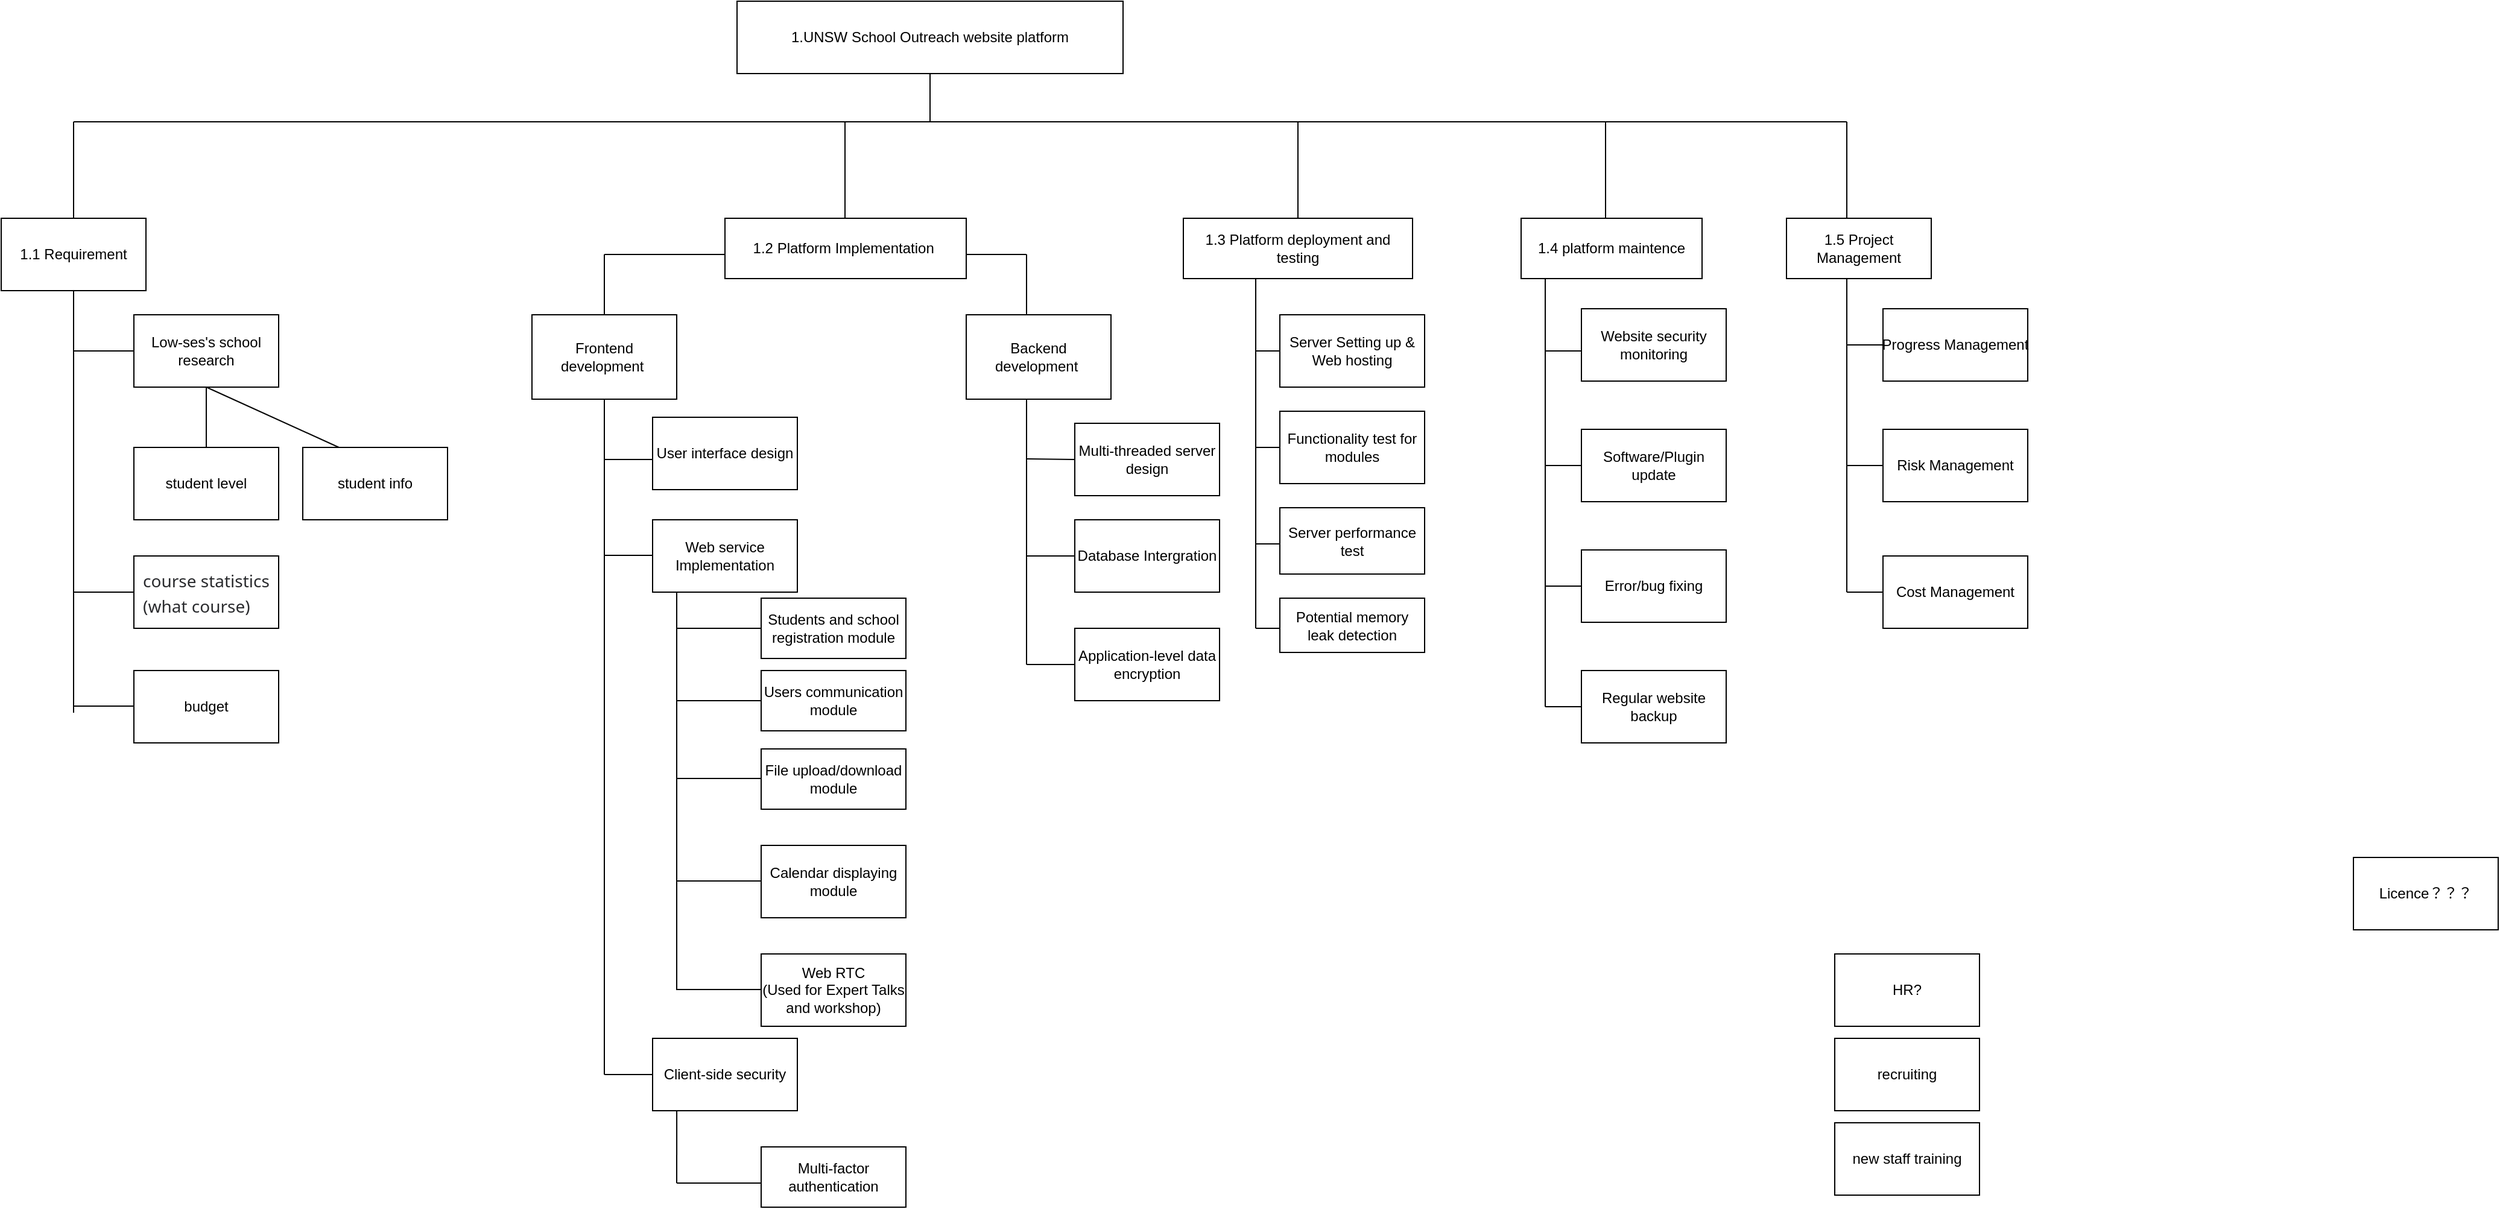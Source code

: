 <mxfile version="21.0.6" type="device"><diagram name="第 1 页" id="w4nw6k4hm1UZflJBr8yC"><mxGraphModel dx="2261" dy="788" grid="1" gridSize="10" guides="1" tooltips="1" connect="1" arrows="1" fold="1" page="1" pageScale="1" pageWidth="827" pageHeight="1169" math="0" shadow="0"><root><mxCell id="0"/><mxCell id="1" parent="0"/><mxCell id="eViIHcZ6abf0IHY1hrpf-1" value="1.UNSW School Outreach website platform" style="rounded=0;whiteSpace=wrap;html=1;" parent="1" vertex="1"><mxGeometry x="160" y="20" width="320" height="60" as="geometry"/></mxCell><mxCell id="eViIHcZ6abf0IHY1hrpf-2" value="Low-ses's school research" style="rounded=0;whiteSpace=wrap;html=1;" parent="1" vertex="1"><mxGeometry x="-340" y="280" width="120" height="60" as="geometry"/></mxCell><mxCell id="eViIHcZ6abf0IHY1hrpf-3" value="1.1 Requirement" style="rounded=0;whiteSpace=wrap;html=1;" parent="1" vertex="1"><mxGeometry x="-450" y="200" width="120" height="60" as="geometry"/></mxCell><mxCell id="eViIHcZ6abf0IHY1hrpf-4" value="" style="endArrow=none;html=1;rounded=0;exitX=0.5;exitY=1;exitDx=0;exitDy=0;" parent="1" source="eViIHcZ6abf0IHY1hrpf-3" edge="1"><mxGeometry width="50" height="50" relative="1" as="geometry"><mxPoint x="-20" y="480" as="sourcePoint"/><mxPoint x="-390" y="610" as="targetPoint"/></mxGeometry></mxCell><mxCell id="eViIHcZ6abf0IHY1hrpf-6" value="student level" style="rounded=0;whiteSpace=wrap;html=1;" parent="1" vertex="1"><mxGeometry x="-340" y="390" width="120" height="60" as="geometry"/></mxCell><mxCell id="eViIHcZ6abf0IHY1hrpf-7" value="&lt;ul style=&quot;box-sizing: border-box; margin: 0px; padding: 0px; color: rgb(42, 43, 46); font-family: &amp;quot;PingFang SC&amp;quot;, &amp;quot;Segoe UI&amp;quot;, Arial, &amp;quot;Microsoft YaHei&amp;quot;, 微软雅黑, 宋体, &amp;quot;Malgun Gothic&amp;quot;, sans-serif; font-size: 14px; text-align: start; background-color: rgb(255, 255, 255);&quot;&gt;&lt;li style=&quot;box-sizing: border-box; margin: 0px; padding: 0px; list-style: none;&quot;&gt;&lt;p style=&quot;box-sizing: border-box; margin: 0px 0px 2px; padding: 0px; line-height: 21px; display: inline; font-size: var(--main-font-size);&quot; class=&quot;src grammarSection&quot; data-group=&quot;1-1&quot;&gt;course statistics&lt;/p&gt;&lt;/li&gt;&lt;li style=&quot;box-sizing: border-box; margin: 0px; padding: 0px; list-style: none;&quot;&gt;&lt;p style=&quot;box-sizing: border-box; margin: 0px 0px 2px; padding: 0px; line-height: 21px; display: inline; font-size: var(--main-font-size);&quot; class=&quot;src grammarSection&quot; data-group=&quot;1-1&quot;&gt;(what course)&lt;/p&gt;&lt;/li&gt;&lt;/ul&gt;" style="rounded=0;whiteSpace=wrap;html=1;" parent="1" vertex="1"><mxGeometry x="-340" y="480" width="120" height="60" as="geometry"/></mxCell><mxCell id="eViIHcZ6abf0IHY1hrpf-8" value="1.2 Platform Implementation&amp;nbsp;" style="rounded=0;whiteSpace=wrap;html=1;" parent="1" vertex="1"><mxGeometry x="150" y="200" width="200" height="50" as="geometry"/></mxCell><mxCell id="eViIHcZ6abf0IHY1hrpf-9" value="User interface design" style="rounded=0;whiteSpace=wrap;html=1;" parent="1" vertex="1"><mxGeometry x="90" y="365" width="120" height="60" as="geometry"/></mxCell><mxCell id="eViIHcZ6abf0IHY1hrpf-10" value="Frontend development&amp;nbsp;" style="rounded=0;whiteSpace=wrap;html=1;" parent="1" vertex="1"><mxGeometry x="-10" y="280" width="120" height="70" as="geometry"/></mxCell><mxCell id="eViIHcZ6abf0IHY1hrpf-11" value="1.4 platform maintence" style="rounded=0;whiteSpace=wrap;html=1;" parent="1" vertex="1"><mxGeometry x="810" y="200" width="150" height="50" as="geometry"/></mxCell><mxCell id="eViIHcZ6abf0IHY1hrpf-12" value="Regular website backup" style="rounded=0;whiteSpace=wrap;html=1;" parent="1" vertex="1"><mxGeometry x="860" y="575" width="120" height="60" as="geometry"/></mxCell><mxCell id="eViIHcZ6abf0IHY1hrpf-13" value="Error/bug fixing" style="rounded=0;whiteSpace=wrap;html=1;" parent="1" vertex="1"><mxGeometry x="860" y="475" width="120" height="60" as="geometry"/></mxCell><mxCell id="eViIHcZ6abf0IHY1hrpf-14" value="Software/Plugin update" style="rounded=0;whiteSpace=wrap;html=1;" parent="1" vertex="1"><mxGeometry x="860" y="375" width="120" height="60" as="geometry"/></mxCell><mxCell id="eViIHcZ6abf0IHY1hrpf-15" value="Website security monitoring" style="rounded=0;whiteSpace=wrap;html=1;" parent="1" vertex="1"><mxGeometry x="860" y="275" width="120" height="60" as="geometry"/></mxCell><mxCell id="eViIHcZ6abf0IHY1hrpf-16" value="Cost Management" style="rounded=0;whiteSpace=wrap;html=1;" parent="1" vertex="1"><mxGeometry x="1110" y="480" width="120" height="60" as="geometry"/></mxCell><mxCell id="eViIHcZ6abf0IHY1hrpf-18" value="Licence？？？" style="rounded=0;whiteSpace=wrap;html=1;" parent="1" vertex="1"><mxGeometry x="1500" y="730" width="120" height="60" as="geometry"/></mxCell><mxCell id="eViIHcZ6abf0IHY1hrpf-21" value="1.5 Project Management" style="rounded=0;whiteSpace=wrap;html=1;" parent="1" vertex="1"><mxGeometry x="1030" y="200" width="120" height="50" as="geometry"/></mxCell><mxCell id="eViIHcZ6abf0IHY1hrpf-25" value="1.3 Platform deployment and testing" style="rounded=0;whiteSpace=wrap;html=1;" parent="1" vertex="1"><mxGeometry x="530" y="200" width="190" height="50" as="geometry"/></mxCell><mxCell id="eViIHcZ6abf0IHY1hrpf-26" value="Web service Implementation" style="rounded=0;whiteSpace=wrap;html=1;" parent="1" vertex="1"><mxGeometry x="90" y="450" width="120" height="60" as="geometry"/></mxCell><mxCell id="eViIHcZ6abf0IHY1hrpf-27" value="Students and school registration module" style="rounded=0;whiteSpace=wrap;html=1;" parent="1" vertex="1"><mxGeometry x="180" y="515" width="120" height="50" as="geometry"/></mxCell><mxCell id="eViIHcZ6abf0IHY1hrpf-28" value="Calendar displaying module" style="rounded=0;whiteSpace=wrap;html=1;" parent="1" vertex="1"><mxGeometry x="180" y="720" width="120" height="60" as="geometry"/></mxCell><mxCell id="eViIHcZ6abf0IHY1hrpf-29" value="Users communication module" style="rounded=0;whiteSpace=wrap;html=1;" parent="1" vertex="1"><mxGeometry x="180" y="575" width="120" height="50" as="geometry"/></mxCell><mxCell id="eViIHcZ6abf0IHY1hrpf-30" value="File upload/download module" style="rounded=0;whiteSpace=wrap;html=1;fontSize=12;" parent="1" vertex="1"><mxGeometry x="180" y="640" width="120" height="50" as="geometry"/></mxCell><mxCell id="eViIHcZ6abf0IHY1hrpf-32" value="" style="endArrow=none;html=1;rounded=0;" parent="1" edge="1"><mxGeometry width="50" height="50" relative="1" as="geometry"><mxPoint x="110" y="840" as="sourcePoint"/><mxPoint x="110" y="510" as="targetPoint"/></mxGeometry></mxCell><mxCell id="eViIHcZ6abf0IHY1hrpf-40" value="Server Setting up &amp;amp; Web hosting" style="rounded=0;whiteSpace=wrap;html=1;" parent="1" vertex="1"><mxGeometry x="610" y="280" width="120" height="60" as="geometry"/></mxCell><mxCell id="eViIHcZ6abf0IHY1hrpf-41" value="Functionality&amp;nbsp;test for modules" style="rounded=0;whiteSpace=wrap;html=1;" parent="1" vertex="1"><mxGeometry x="610" y="360" width="120" height="60" as="geometry"/></mxCell><mxCell id="eViIHcZ6abf0IHY1hrpf-44" value="" style="endArrow=none;html=1;rounded=0;exitX=0.5;exitY=1;exitDx=0;exitDy=0;entryX=0.5;entryY=0;entryDx=0;entryDy=0;" parent="1" source="eViIHcZ6abf0IHY1hrpf-2" target="eViIHcZ6abf0IHY1hrpf-6" edge="1"><mxGeometry width="50" height="50" relative="1" as="geometry"><mxPoint x="233" y="535" as="sourcePoint"/><mxPoint x="283" y="485" as="targetPoint"/></mxGeometry></mxCell><mxCell id="Je9rfEAgQuhltSfX3baJ-1" value="&lt;div&gt;Web RTC&lt;/div&gt;&lt;div&gt;(Used for Expert Talks and workshop)&lt;/div&gt;" style="rounded=0;whiteSpace=wrap;html=1;" parent="1" vertex="1"><mxGeometry x="180" y="810" width="120" height="60" as="geometry"/></mxCell><mxCell id="O0S-2YSbFnpRuIiF4N0o-1" value="new staff training" style="rounded=0;whiteSpace=wrap;html=1;" parent="1" vertex="1"><mxGeometry x="1070" y="950" width="120" height="60" as="geometry"/></mxCell><mxCell id="O0S-2YSbFnpRuIiF4N0o-2" value="recruiting" style="rounded=0;whiteSpace=wrap;html=1;" parent="1" vertex="1"><mxGeometry x="1070" y="880" width="120" height="60" as="geometry"/></mxCell><mxCell id="O0S-2YSbFnpRuIiF4N0o-3" value="HR?" style="rounded=0;whiteSpace=wrap;html=1;" parent="1" vertex="1"><mxGeometry x="1070" y="810" width="120" height="60" as="geometry"/></mxCell><mxCell id="O0S-2YSbFnpRuIiF4N0o-10" value="" style="endArrow=none;html=1;rounded=0;" parent="1" target="eViIHcZ6abf0IHY1hrpf-25" edge="1"><mxGeometry width="50" height="50" relative="1" as="geometry"><mxPoint x="625" y="120" as="sourcePoint"/><mxPoint x="210" y="410" as="targetPoint"/></mxGeometry></mxCell><mxCell id="O0S-2YSbFnpRuIiF4N0o-13" value="" style="endArrow=none;html=1;rounded=0;" parent="1" edge="1"><mxGeometry width="50" height="50" relative="1" as="geometry"><mxPoint x="50" y="350" as="sourcePoint"/><mxPoint x="50" y="910" as="targetPoint"/></mxGeometry></mxCell><mxCell id="O0S-2YSbFnpRuIiF4N0o-14" value="student info" style="rounded=0;whiteSpace=wrap;html=1;" parent="1" vertex="1"><mxGeometry x="-200" y="390" width="120" height="60" as="geometry"/></mxCell><mxCell id="O0S-2YSbFnpRuIiF4N0o-17" value="" style="endArrow=none;html=1;rounded=0;exitX=0.5;exitY=1;exitDx=0;exitDy=0;entryX=0.25;entryY=0;entryDx=0;entryDy=0;" parent="1" source="eViIHcZ6abf0IHY1hrpf-2" target="O0S-2YSbFnpRuIiF4N0o-14" edge="1"><mxGeometry width="50" height="50" relative="1" as="geometry"><mxPoint x="10" y="600" as="sourcePoint"/><mxPoint x="60" y="550" as="targetPoint"/></mxGeometry></mxCell><mxCell id="O0S-2YSbFnpRuIiF4N0o-22" value="" style="endArrow=none;html=1;rounded=0;" parent="1" edge="1"><mxGeometry width="50" height="50" relative="1" as="geometry"><mxPoint x="830" y="605" as="sourcePoint"/><mxPoint x="830" y="250" as="targetPoint"/></mxGeometry></mxCell><mxCell id="O0S-2YSbFnpRuIiF4N0o-31" value="budget" style="rounded=0;whiteSpace=wrap;html=1;" parent="1" vertex="1"><mxGeometry x="-340" y="575" width="120" height="60" as="geometry"/></mxCell><mxCell id="wt00amsAr9riYc8nZ6nZ-1" value="" style="endArrow=none;html=1;rounded=0;" parent="1" edge="1"><mxGeometry width="50" height="50" relative="1" as="geometry"><mxPoint x="590" y="540" as="sourcePoint"/><mxPoint x="590" y="250" as="targetPoint"/></mxGeometry></mxCell><mxCell id="nrC_BhefIa64vhAheZUu-1" value="" style="endArrow=none;html=1;rounded=0;" edge="1" parent="1"><mxGeometry width="50" height="50" relative="1" as="geometry"><mxPoint x="50" y="400" as="sourcePoint"/><mxPoint x="90" y="400" as="targetPoint"/></mxGeometry></mxCell><mxCell id="nrC_BhefIa64vhAheZUu-2" value="" style="endArrow=none;html=1;rounded=0;" edge="1" parent="1"><mxGeometry width="50" height="50" relative="1" as="geometry"><mxPoint x="50" y="479.5" as="sourcePoint"/><mxPoint x="90" y="479.5" as="targetPoint"/></mxGeometry></mxCell><mxCell id="eViIHcZ6abf0IHY1hrpf-19" value="Risk&amp;nbsp;Management" style="rounded=0;whiteSpace=wrap;html=1;" parent="1" vertex="1"><mxGeometry x="1110" y="375" width="120" height="60" as="geometry"/></mxCell><mxCell id="eViIHcZ6abf0IHY1hrpf-20" value="Progress&amp;nbsp;Management" style="rounded=0;whiteSpace=wrap;html=1;" parent="1" vertex="1"><mxGeometry x="1110" y="275" width="120" height="60" as="geometry"/></mxCell><mxCell id="nrC_BhefIa64vhAheZUu-7" style="edgeStyle=orthogonalEdgeStyle;rounded=0;orthogonalLoop=1;jettySize=auto;html=1;exitX=0.5;exitY=1;exitDx=0;exitDy=0;" edge="1" parent="1" source="eViIHcZ6abf0IHY1hrpf-29" target="eViIHcZ6abf0IHY1hrpf-29"><mxGeometry relative="1" as="geometry"/></mxCell><mxCell id="nrC_BhefIa64vhAheZUu-8" value="Backend development&amp;nbsp;" style="rounded=0;whiteSpace=wrap;html=1;direction=west;" vertex="1" parent="1"><mxGeometry x="350" y="280" width="120" height="70" as="geometry"/></mxCell><mxCell id="nrC_BhefIa64vhAheZUu-9" value="Client-side security" style="rounded=0;whiteSpace=wrap;html=1;" vertex="1" parent="1"><mxGeometry x="90" y="880" width="120" height="60" as="geometry"/></mxCell><mxCell id="nrC_BhefIa64vhAheZUu-10" value="" style="endArrow=none;html=1;rounded=0;entryX=0;entryY=0.5;entryDx=0;entryDy=0;" edge="1" parent="1" target="nrC_BhefIa64vhAheZUu-9"><mxGeometry width="50" height="50" relative="1" as="geometry"><mxPoint x="50" y="910" as="sourcePoint"/><mxPoint x="100" y="410" as="targetPoint"/></mxGeometry></mxCell><mxCell id="nrC_BhefIa64vhAheZUu-11" value=" Multi-factor authentication" style="rounded=0;whiteSpace=wrap;html=1;" vertex="1" parent="1"><mxGeometry x="180" y="970" width="120" height="50" as="geometry"/></mxCell><mxCell id="nrC_BhefIa64vhAheZUu-12" value="" style="endArrow=none;html=1;rounded=0;entryX=0.167;entryY=1;entryDx=0;entryDy=0;entryPerimeter=0;" edge="1" parent="1" target="nrC_BhefIa64vhAheZUu-9"><mxGeometry width="50" height="50" relative="1" as="geometry"><mxPoint x="110" y="1000" as="sourcePoint"/><mxPoint x="120" y="1010" as="targetPoint"/></mxGeometry></mxCell><mxCell id="nrC_BhefIa64vhAheZUu-13" value="" style="endArrow=none;html=1;rounded=0;" edge="1" parent="1"><mxGeometry width="50" height="50" relative="1" as="geometry"><mxPoint x="110" y="1000" as="sourcePoint"/><mxPoint x="180" y="1000" as="targetPoint"/></mxGeometry></mxCell><mxCell id="nrC_BhefIa64vhAheZUu-15" value="" style="endArrow=none;html=1;rounded=0;" edge="1" parent="1"><mxGeometry width="50" height="50" relative="1" as="geometry"><mxPoint x="400" y="350" as="sourcePoint"/><mxPoint x="400" y="570" as="targetPoint"/></mxGeometry></mxCell><mxCell id="nrC_BhefIa64vhAheZUu-16" value="Multi-threaded server design" style="rounded=0;whiteSpace=wrap;html=1;" vertex="1" parent="1"><mxGeometry x="440" y="370" width="120" height="60" as="geometry"/></mxCell><mxCell id="nrC_BhefIa64vhAheZUu-17" value="" style="endArrow=none;html=1;rounded=0;entryX=0;entryY=0.5;entryDx=0;entryDy=0;" edge="1" parent="1" target="nrC_BhefIa64vhAheZUu-16"><mxGeometry width="50" height="50" relative="1" as="geometry"><mxPoint x="400" y="399.5" as="sourcePoint"/><mxPoint x="430" y="440" as="targetPoint"/></mxGeometry></mxCell><mxCell id="nrC_BhefIa64vhAheZUu-18" value="Database Intergration" style="rounded=0;whiteSpace=wrap;html=1;" vertex="1" parent="1"><mxGeometry x="440" y="450" width="120" height="60" as="geometry"/></mxCell><mxCell id="nrC_BhefIa64vhAheZUu-19" value="" style="endArrow=none;html=1;rounded=0;entryX=0;entryY=0.5;entryDx=0;entryDy=0;" edge="1" parent="1" target="nrC_BhefIa64vhAheZUu-18"><mxGeometry width="50" height="50" relative="1" as="geometry"><mxPoint x="400" y="480" as="sourcePoint"/><mxPoint x="450" y="409.5" as="targetPoint"/></mxGeometry></mxCell><mxCell id="nrC_BhefIa64vhAheZUu-20" value="Application-level data encryption" style="rounded=0;whiteSpace=wrap;html=1;" vertex="1" parent="1"><mxGeometry x="440" y="540" width="120" height="60" as="geometry"/></mxCell><mxCell id="nrC_BhefIa64vhAheZUu-21" value="" style="endArrow=none;html=1;rounded=0;entryX=0;entryY=0.5;entryDx=0;entryDy=0;" edge="1" parent="1" target="nrC_BhefIa64vhAheZUu-20"><mxGeometry width="50" height="50" relative="1" as="geometry"><mxPoint x="400" y="570" as="sourcePoint"/><mxPoint x="450" y="409.5" as="targetPoint"/></mxGeometry></mxCell><mxCell id="nrC_BhefIa64vhAheZUu-23" value="" style="endArrow=none;html=1;rounded=0;entryX=0;entryY=0.5;entryDx=0;entryDy=0;" edge="1" parent="1" target="eViIHcZ6abf0IHY1hrpf-40"><mxGeometry width="50" height="50" relative="1" as="geometry"><mxPoint x="590" y="310" as="sourcePoint"/><mxPoint x="700" y="420" as="targetPoint"/></mxGeometry></mxCell><mxCell id="nrC_BhefIa64vhAheZUu-24" value="" style="endArrow=none;html=1;rounded=0;entryX=0;entryY=0.5;entryDx=0;entryDy=0;" edge="1" parent="1" target="eViIHcZ6abf0IHY1hrpf-41"><mxGeometry width="50" height="50" relative="1" as="geometry"><mxPoint x="590" y="390" as="sourcePoint"/><mxPoint x="620" y="320" as="targetPoint"/></mxGeometry></mxCell><mxCell id="nrC_BhefIa64vhAheZUu-25" value="Server performance test" style="rounded=0;whiteSpace=wrap;html=1;" vertex="1" parent="1"><mxGeometry x="610" y="440" width="120" height="55" as="geometry"/></mxCell><mxCell id="nrC_BhefIa64vhAheZUu-26" value="" style="endArrow=none;html=1;rounded=0;" edge="1" parent="1"><mxGeometry width="50" height="50" relative="1" as="geometry"><mxPoint x="590" y="470" as="sourcePoint"/><mxPoint x="610" y="470" as="targetPoint"/></mxGeometry></mxCell><mxCell id="nrC_BhefIa64vhAheZUu-27" value="Potential memory leak detection" style="rounded=0;whiteSpace=wrap;html=1;" vertex="1" parent="1"><mxGeometry x="610" y="515" width="120" height="45" as="geometry"/></mxCell><mxCell id="nrC_BhefIa64vhAheZUu-28" value="" style="endArrow=none;html=1;rounded=0;" edge="1" parent="1"><mxGeometry width="50" height="50" relative="1" as="geometry"><mxPoint x="590" y="540" as="sourcePoint"/><mxPoint x="610" y="540" as="targetPoint"/></mxGeometry></mxCell><mxCell id="nrC_BhefIa64vhAheZUu-29" value="" style="endArrow=none;html=1;rounded=0;" edge="1" parent="1"><mxGeometry width="50" height="50" relative="1" as="geometry"><mxPoint x="320" y="120" as="sourcePoint"/><mxPoint x="320" y="80" as="targetPoint"/></mxGeometry></mxCell><mxCell id="nrC_BhefIa64vhAheZUu-30" value="" style="endArrow=none;html=1;rounded=0;" edge="1" parent="1"><mxGeometry width="50" height="50" relative="1" as="geometry"><mxPoint x="-390" y="120" as="sourcePoint"/><mxPoint x="1080" y="120" as="targetPoint"/></mxGeometry></mxCell><mxCell id="nrC_BhefIa64vhAheZUu-31" value="" style="endArrow=none;html=1;rounded=0;" edge="1" parent="1"><mxGeometry width="50" height="50" relative="1" as="geometry"><mxPoint x="880" y="200" as="sourcePoint"/><mxPoint x="880" y="120" as="targetPoint"/></mxGeometry></mxCell><mxCell id="nrC_BhefIa64vhAheZUu-32" value="" style="endArrow=none;html=1;rounded=0;" edge="1" parent="1"><mxGeometry width="50" height="50" relative="1" as="geometry"><mxPoint x="249.5" y="120" as="sourcePoint"/><mxPoint x="249.5" y="200" as="targetPoint"/></mxGeometry></mxCell><mxCell id="nrC_BhefIa64vhAheZUu-33" value="" style="endArrow=none;html=1;rounded=0;" edge="1" parent="1"><mxGeometry width="50" height="50" relative="1" as="geometry"><mxPoint x="350" y="230" as="sourcePoint"/><mxPoint x="400" y="230" as="targetPoint"/></mxGeometry></mxCell><mxCell id="nrC_BhefIa64vhAheZUu-34" value="" style="endArrow=none;html=1;rounded=0;" edge="1" parent="1"><mxGeometry width="50" height="50" relative="1" as="geometry"><mxPoint x="400" y="280" as="sourcePoint"/><mxPoint x="400" y="230" as="targetPoint"/></mxGeometry></mxCell><mxCell id="nrC_BhefIa64vhAheZUu-35" value="" style="endArrow=none;html=1;rounded=0;" edge="1" parent="1"><mxGeometry width="50" height="50" relative="1" as="geometry"><mxPoint x="50" y="280" as="sourcePoint"/><mxPoint x="50" y="230" as="targetPoint"/></mxGeometry></mxCell><mxCell id="nrC_BhefIa64vhAheZUu-36" value="" style="endArrow=none;html=1;rounded=0;" edge="1" parent="1"><mxGeometry width="50" height="50" relative="1" as="geometry"><mxPoint x="50" y="230" as="sourcePoint"/><mxPoint x="150" y="230" as="targetPoint"/></mxGeometry></mxCell><mxCell id="nrC_BhefIa64vhAheZUu-37" value="" style="endArrow=none;html=1;rounded=0;entryX=0;entryY=0.5;entryDx=0;entryDy=0;" edge="1" parent="1" target="eViIHcZ6abf0IHY1hrpf-27"><mxGeometry width="50" height="50" relative="1" as="geometry"><mxPoint x="110" y="540" as="sourcePoint"/><mxPoint x="450" y="490" as="targetPoint"/></mxGeometry></mxCell><mxCell id="nrC_BhefIa64vhAheZUu-38" value="" style="endArrow=none;html=1;rounded=0;entryX=0;entryY=0.5;entryDx=0;entryDy=0;" edge="1" parent="1"><mxGeometry width="50" height="50" relative="1" as="geometry"><mxPoint x="110" y="600" as="sourcePoint"/><mxPoint x="180" y="600" as="targetPoint"/></mxGeometry></mxCell><mxCell id="nrC_BhefIa64vhAheZUu-39" value="" style="endArrow=none;html=1;rounded=0;entryX=0;entryY=0.5;entryDx=0;entryDy=0;" edge="1" parent="1"><mxGeometry width="50" height="50" relative="1" as="geometry"><mxPoint x="110" y="664.5" as="sourcePoint"/><mxPoint x="180" y="664.5" as="targetPoint"/></mxGeometry></mxCell><mxCell id="nrC_BhefIa64vhAheZUu-40" value="" style="endArrow=none;html=1;rounded=0;entryX=0;entryY=0.5;entryDx=0;entryDy=0;" edge="1" parent="1"><mxGeometry width="50" height="50" relative="1" as="geometry"><mxPoint x="110" y="749.5" as="sourcePoint"/><mxPoint x="180" y="749.5" as="targetPoint"/></mxGeometry></mxCell><mxCell id="nrC_BhefIa64vhAheZUu-41" value="" style="endArrow=none;html=1;rounded=0;entryX=0;entryY=0.5;entryDx=0;entryDy=0;" edge="1" parent="1"><mxGeometry width="50" height="50" relative="1" as="geometry"><mxPoint x="110" y="839.5" as="sourcePoint"/><mxPoint x="180" y="839.5" as="targetPoint"/></mxGeometry></mxCell><mxCell id="nrC_BhefIa64vhAheZUu-43" value="" style="endArrow=none;html=1;rounded=0;entryX=0;entryY=0.583;entryDx=0;entryDy=0;entryPerimeter=0;" edge="1" parent="1" target="eViIHcZ6abf0IHY1hrpf-15"><mxGeometry width="50" height="50" relative="1" as="geometry"><mxPoint x="830" y="310" as="sourcePoint"/><mxPoint x="880" y="260" as="targetPoint"/></mxGeometry></mxCell><mxCell id="nrC_BhefIa64vhAheZUu-44" value="" style="endArrow=none;html=1;rounded=0;entryX=0;entryY=0.5;entryDx=0;entryDy=0;" edge="1" parent="1" target="eViIHcZ6abf0IHY1hrpf-14"><mxGeometry width="50" height="50" relative="1" as="geometry"><mxPoint x="830" y="405" as="sourcePoint"/><mxPoint x="870" y="320" as="targetPoint"/></mxGeometry></mxCell><mxCell id="nrC_BhefIa64vhAheZUu-45" value="" style="endArrow=none;html=1;rounded=0;entryX=0;entryY=0.5;entryDx=0;entryDy=0;" edge="1" parent="1" target="eViIHcZ6abf0IHY1hrpf-13"><mxGeometry width="50" height="50" relative="1" as="geometry"><mxPoint x="830" y="505" as="sourcePoint"/><mxPoint x="880" y="330" as="targetPoint"/></mxGeometry></mxCell><mxCell id="nrC_BhefIa64vhAheZUu-46" value="" style="endArrow=none;html=1;rounded=0;entryX=0;entryY=0.5;entryDx=0;entryDy=0;" edge="1" parent="1" target="eViIHcZ6abf0IHY1hrpf-12"><mxGeometry width="50" height="50" relative="1" as="geometry"><mxPoint x="830" y="605" as="sourcePoint"/><mxPoint x="890" y="340" as="targetPoint"/></mxGeometry></mxCell><mxCell id="nrC_BhefIa64vhAheZUu-47" value="" style="endArrow=none;html=1;rounded=0;" edge="1" parent="1"><mxGeometry width="50" height="50" relative="1" as="geometry"><mxPoint x="1080" y="200" as="sourcePoint"/><mxPoint x="1080" y="120" as="targetPoint"/></mxGeometry></mxCell><mxCell id="nrC_BhefIa64vhAheZUu-48" value="" style="endArrow=none;html=1;rounded=0;" edge="1" parent="1"><mxGeometry width="50" height="50" relative="1" as="geometry"><mxPoint x="1080" y="510" as="sourcePoint"/><mxPoint x="1080" y="250" as="targetPoint"/></mxGeometry></mxCell><mxCell id="nrC_BhefIa64vhAheZUu-49" value="" style="endArrow=none;html=1;rounded=0;exitX=0;exitY=0.5;exitDx=0;exitDy=0;" edge="1" parent="1" source="eViIHcZ6abf0IHY1hrpf-20"><mxGeometry width="50" height="50" relative="1" as="geometry"><mxPoint x="840" y="320" as="sourcePoint"/><mxPoint x="1080" y="305" as="targetPoint"/></mxGeometry></mxCell><mxCell id="nrC_BhefIa64vhAheZUu-50" value="" style="endArrow=none;html=1;rounded=0;exitX=0;exitY=0.5;exitDx=0;exitDy=0;" edge="1" parent="1" source="eViIHcZ6abf0IHY1hrpf-19"><mxGeometry width="50" height="50" relative="1" as="geometry"><mxPoint x="1120" y="315" as="sourcePoint"/><mxPoint x="1080" y="405" as="targetPoint"/></mxGeometry></mxCell><mxCell id="nrC_BhefIa64vhAheZUu-51" value="" style="endArrow=none;html=1;rounded=0;exitX=0;exitY=0.5;exitDx=0;exitDy=0;" edge="1" parent="1" source="eViIHcZ6abf0IHY1hrpf-16"><mxGeometry width="50" height="50" relative="1" as="geometry"><mxPoint x="1130" y="325" as="sourcePoint"/><mxPoint x="1080" y="510" as="targetPoint"/></mxGeometry></mxCell><mxCell id="nrC_BhefIa64vhAheZUu-52" value="" style="endArrow=none;html=1;rounded=0;entryX=0.5;entryY=0;entryDx=0;entryDy=0;" edge="1" parent="1" target="eViIHcZ6abf0IHY1hrpf-3"><mxGeometry width="50" height="50" relative="1" as="geometry"><mxPoint x="-390" y="120" as="sourcePoint"/><mxPoint x="-400" y="500" as="targetPoint"/></mxGeometry></mxCell><mxCell id="nrC_BhefIa64vhAheZUu-53" value="" style="endArrow=none;html=1;rounded=0;entryX=0;entryY=0.5;entryDx=0;entryDy=0;" edge="1" parent="1" target="eViIHcZ6abf0IHY1hrpf-2"><mxGeometry width="50" height="50" relative="1" as="geometry"><mxPoint x="-390" y="310" as="sourcePoint"/><mxPoint x="100" y="410" as="targetPoint"/></mxGeometry></mxCell><mxCell id="nrC_BhefIa64vhAheZUu-54" value="" style="endArrow=none;html=1;rounded=0;entryX=0;entryY=0.5;entryDx=0;entryDy=0;" edge="1" parent="1" target="eViIHcZ6abf0IHY1hrpf-7"><mxGeometry width="50" height="50" relative="1" as="geometry"><mxPoint x="-390" y="510" as="sourcePoint"/><mxPoint x="100" y="410" as="targetPoint"/></mxGeometry></mxCell><mxCell id="nrC_BhefIa64vhAheZUu-55" value="" style="endArrow=none;html=1;rounded=0;entryX=0;entryY=0.5;entryDx=0;entryDy=0;" edge="1" parent="1"><mxGeometry width="50" height="50" relative="1" as="geometry"><mxPoint x="-390" y="604.5" as="sourcePoint"/><mxPoint x="-340" y="604.5" as="targetPoint"/></mxGeometry></mxCell></root></mxGraphModel></diagram></mxfile>